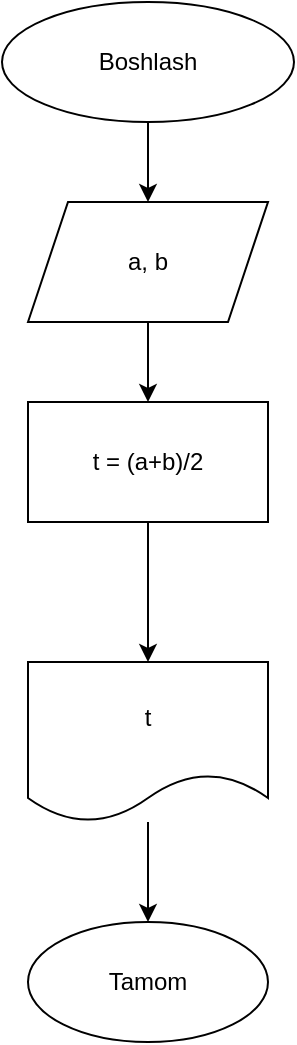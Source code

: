 <mxfile version="15.8.0" type="device"><diagram id="Vb6nDbkIvbM0lCPKdhay" name="Page-1"><mxGraphModel dx="593" dy="286" grid="1" gridSize="10" guides="1" tooltips="1" connect="1" arrows="1" fold="1" page="1" pageScale="1" pageWidth="827" pageHeight="1169" math="0" shadow="0"><root><mxCell id="0"/><mxCell id="1" parent="0"/><mxCell id="6QWWEk21XxF_kfZ3hOhy-3" value="" style="edgeStyle=orthogonalEdgeStyle;rounded=0;orthogonalLoop=1;jettySize=auto;html=1;" edge="1" parent="1" source="6QWWEk21XxF_kfZ3hOhy-1" target="6QWWEk21XxF_kfZ3hOhy-2"><mxGeometry relative="1" as="geometry"/></mxCell><mxCell id="6QWWEk21XxF_kfZ3hOhy-1" value="Boshlash" style="ellipse;whiteSpace=wrap;html=1;" vertex="1" parent="1"><mxGeometry x="354" y="120" width="146" height="60" as="geometry"/></mxCell><mxCell id="6QWWEk21XxF_kfZ3hOhy-5" value="" style="edgeStyle=orthogonalEdgeStyle;rounded=0;orthogonalLoop=1;jettySize=auto;html=1;" edge="1" parent="1" source="6QWWEk21XxF_kfZ3hOhy-2" target="6QWWEk21XxF_kfZ3hOhy-4"><mxGeometry relative="1" as="geometry"/></mxCell><mxCell id="6QWWEk21XxF_kfZ3hOhy-2" value="a, b" style="shape=parallelogram;perimeter=parallelogramPerimeter;whiteSpace=wrap;html=1;fixedSize=1;" vertex="1" parent="1"><mxGeometry x="367" y="220" width="120" height="60" as="geometry"/></mxCell><mxCell id="6QWWEk21XxF_kfZ3hOhy-12" style="edgeStyle=orthogonalEdgeStyle;rounded=0;orthogonalLoop=1;jettySize=auto;html=1;entryX=0.5;entryY=0;entryDx=0;entryDy=0;" edge="1" parent="1" source="6QWWEk21XxF_kfZ3hOhy-4" target="6QWWEk21XxF_kfZ3hOhy-6"><mxGeometry relative="1" as="geometry"/></mxCell><mxCell id="6QWWEk21XxF_kfZ3hOhy-4" value="t = (a+b)/2" style="whiteSpace=wrap;html=1;" vertex="1" parent="1"><mxGeometry x="367" y="320" width="120" height="60" as="geometry"/></mxCell><mxCell id="6QWWEk21XxF_kfZ3hOhy-9" value="" style="edgeStyle=orthogonalEdgeStyle;rounded=0;orthogonalLoop=1;jettySize=auto;html=1;" edge="1" parent="1" source="6QWWEk21XxF_kfZ3hOhy-6" target="6QWWEk21XxF_kfZ3hOhy-8"><mxGeometry relative="1" as="geometry"/></mxCell><mxCell id="6QWWEk21XxF_kfZ3hOhy-6" value="t" style="shape=document;whiteSpace=wrap;html=1;boundedLbl=1;" vertex="1" parent="1"><mxGeometry x="367" y="450" width="120" height="80" as="geometry"/></mxCell><mxCell id="6QWWEk21XxF_kfZ3hOhy-8" value="Tamom" style="ellipse;whiteSpace=wrap;html=1;" vertex="1" parent="1"><mxGeometry x="367" y="580" width="120" height="60" as="geometry"/></mxCell></root></mxGraphModel></diagram></mxfile>